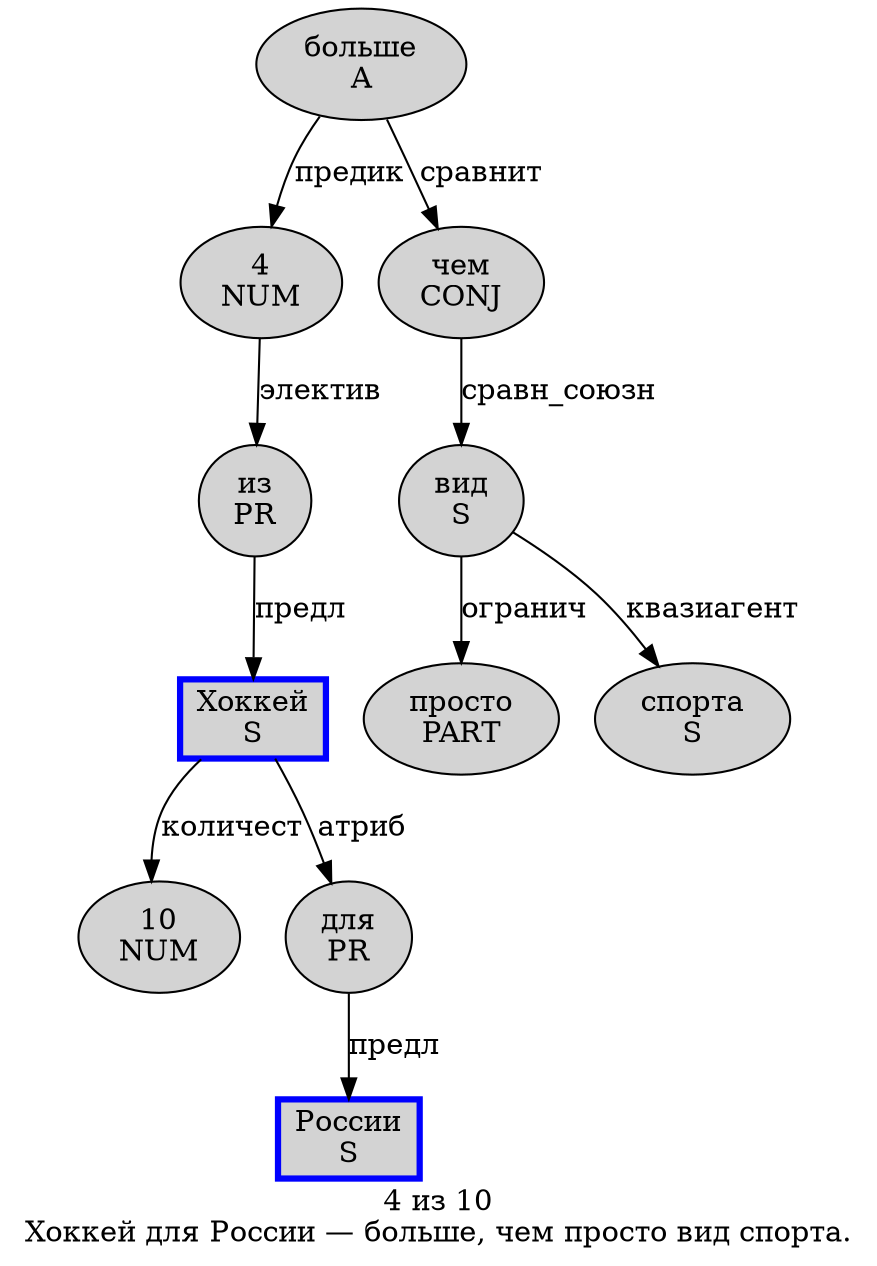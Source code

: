 digraph SENTENCE_3544 {
	graph [label="4 из 10
Хоккей для России — больше, чем просто вид спорта."]
	node [style=filled]
		0 [label="4
NUM" color="" fillcolor=lightgray penwidth=1 shape=ellipse]
		1 [label="из
PR" color="" fillcolor=lightgray penwidth=1 shape=ellipse]
		2 [label="10
NUM" color="" fillcolor=lightgray penwidth=1 shape=ellipse]
		3 [label="Хоккей
S" color=blue fillcolor=lightgray penwidth=3 shape=box]
		4 [label="для
PR" color="" fillcolor=lightgray penwidth=1 shape=ellipse]
		5 [label="России
S" color=blue fillcolor=lightgray penwidth=3 shape=box]
		7 [label="больше
A" color="" fillcolor=lightgray penwidth=1 shape=ellipse]
		9 [label="чем
CONJ" color="" fillcolor=lightgray penwidth=1 shape=ellipse]
		10 [label="просто
PART" color="" fillcolor=lightgray penwidth=1 shape=ellipse]
		11 [label="вид
S" color="" fillcolor=lightgray penwidth=1 shape=ellipse]
		12 [label="спорта
S" color="" fillcolor=lightgray penwidth=1 shape=ellipse]
			1 -> 3 [label="предл"]
			9 -> 11 [label="сравн_союзн"]
			11 -> 10 [label="огранич"]
			11 -> 12 [label="квазиагент"]
			4 -> 5 [label="предл"]
			7 -> 0 [label="предик"]
			7 -> 9 [label="сравнит"]
			3 -> 2 [label="количест"]
			3 -> 4 [label="атриб"]
			0 -> 1 [label="электив"]
}